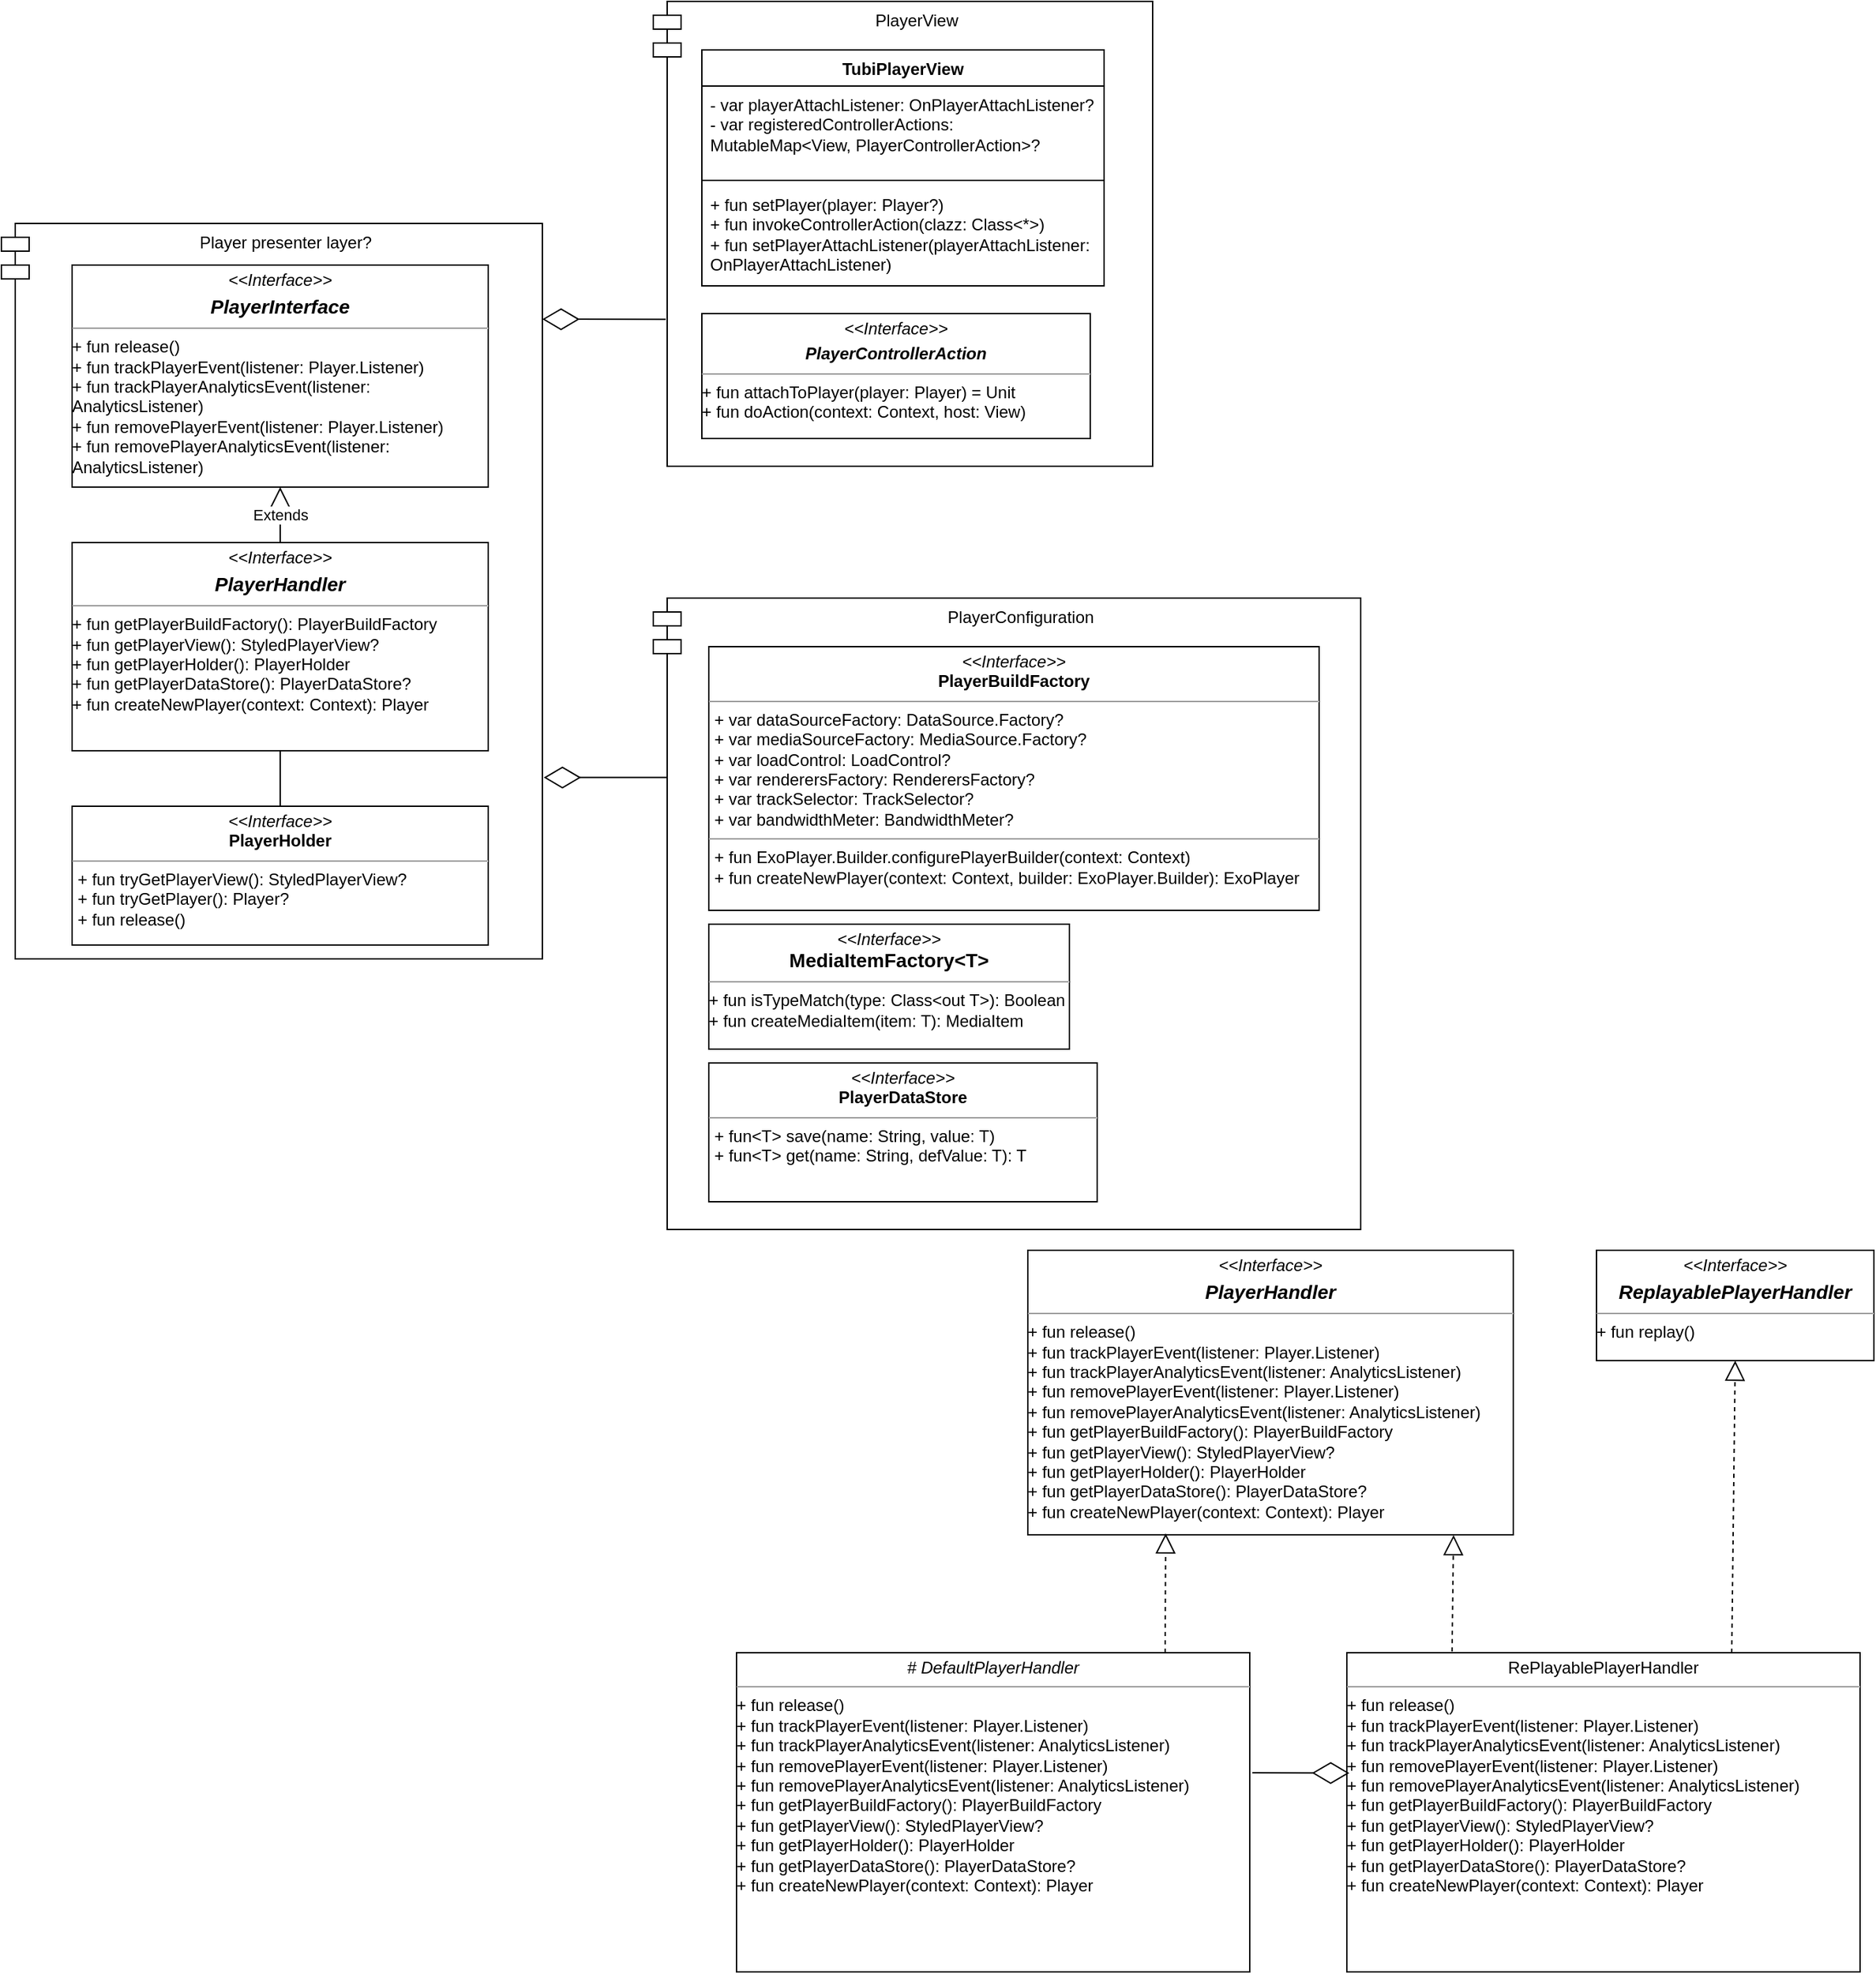 <mxfile version="21.3.8" type="github">
  <diagram name="Page-1" id="9f46799a-70d6-7492-0946-bef42562c5a5">
    <mxGraphModel dx="1793" dy="913" grid="1" gridSize="10" guides="1" tooltips="1" connect="1" arrows="1" fold="1" page="1" pageScale="1" pageWidth="1600" pageHeight="900" background="none" math="0" shadow="0">
      <root>
        <mxCell id="0" />
        <mxCell id="1" parent="0" />
        <mxCell id="xxVMOKm8zRHz8Rg9-nGw-23" value="Player presenter layer?" style="shape=module;align=left;spacingLeft=20;align=center;verticalAlign=top;whiteSpace=wrap;html=1;" vertex="1" parent="1">
          <mxGeometry x="70" y="180" width="390" height="530" as="geometry" />
        </mxCell>
        <mxCell id="xxVMOKm8zRHz8Rg9-nGw-22" value="PlayerView" style="shape=module;align=left;spacingLeft=20;align=center;verticalAlign=top;whiteSpace=wrap;html=1;" vertex="1" parent="1">
          <mxGeometry x="540" y="20" width="360" height="335" as="geometry" />
        </mxCell>
        <mxCell id="xxVMOKm8zRHz8Rg9-nGw-20" value="PlayerConfiguration" style="shape=module;align=left;spacingLeft=20;align=center;verticalAlign=top;whiteSpace=wrap;html=1;" vertex="1" parent="1">
          <mxGeometry x="540" y="450" width="510" height="455" as="geometry" />
        </mxCell>
        <mxCell id="xxVMOKm8zRHz8Rg9-nGw-7" value="&lt;p style=&quot;margin:0px;margin-top:4px;text-align:center;&quot;&gt;&lt;i&gt;&amp;lt;&amp;lt;Interface&amp;gt;&amp;gt;&lt;/i&gt;&lt;br&gt;&lt;b&gt;&lt;font style=&quot;font-size: 14px;&quot;&gt;MediaItemFactory&amp;lt;T&amp;gt;&lt;/font&gt;&lt;/b&gt;&lt;/p&gt;&lt;hr size=&quot;1&quot;&gt;&lt;div style=&quot;border-color: var(--border-color);&quot;&gt;+ fun isTypeMatch(type: Class&amp;lt;out T&amp;gt;): Boolean&lt;/div&gt;&lt;div style=&quot;border-color: var(--border-color);&quot;&gt;+ fun createMediaItem(item: T): MediaItem&lt;/div&gt;" style="verticalAlign=top;align=left;overflow=fill;fontSize=12;fontFamily=Helvetica;html=1;whiteSpace=wrap;" vertex="1" parent="1">
          <mxGeometry x="580" y="685" width="260" height="90" as="geometry" />
        </mxCell>
        <mxCell id="xxVMOKm8zRHz8Rg9-nGw-8" value="&lt;p style=&quot;margin:0px;margin-top:4px;text-align:center;&quot;&gt;&lt;i&gt;&amp;lt;&amp;lt;Interface&amp;gt;&amp;gt;&lt;/i&gt;&lt;br&gt;&lt;/p&gt;&lt;p style=&quot;margin:0px;margin-top:4px;text-align:center;&quot;&gt;&lt;i&gt;&lt;b&gt;&lt;font style=&quot;font-size: 14px;&quot;&gt;PlayerInterface&lt;/font&gt;&lt;/b&gt;&lt;/i&gt;&lt;/p&gt;&lt;hr size=&quot;1&quot;&gt;&lt;div style=&quot;border-color: var(--border-color);&quot;&gt;+&amp;nbsp;fun release()&lt;br style=&quot;border-color: var(--border-color);&quot;&gt;+ fun trackPlayerEvent(listener: Player.Listener)&lt;br style=&quot;border-color: var(--border-color);&quot;&gt;+&amp;nbsp;fun trackPlayerAnalyticsEvent(listener: AnalyticsListener)&lt;br style=&quot;border-color: var(--border-color);&quot;&gt;+&amp;nbsp;fun removePlayerEvent(listener: Player.Listener)&lt;br style=&quot;border-color: var(--border-color);&quot;&gt;+&amp;nbsp;fun removePlayerAnalyticsEvent(listener: AnalyticsListener)&lt;br&gt;&lt;/div&gt;" style="verticalAlign=top;align=left;overflow=fill;fontSize=12;fontFamily=Helvetica;html=1;whiteSpace=wrap;" vertex="1" parent="1">
          <mxGeometry x="121" y="210" width="300" height="160" as="geometry" />
        </mxCell>
        <mxCell id="xxVMOKm8zRHz8Rg9-nGw-9" value="&lt;p style=&quot;margin:0px;margin-top:4px;text-align:center;&quot;&gt;&lt;i&gt;&amp;lt;&amp;lt;Interface&amp;gt;&amp;gt;&lt;/i&gt;&lt;br&gt;&lt;/p&gt;&lt;p style=&quot;margin:0px;margin-top:4px;text-align:center;&quot;&gt;&lt;i&gt;&lt;b&gt;&lt;font style=&quot;font-size: 14px;&quot;&gt;PlayerHandler&lt;/font&gt;&lt;/b&gt;&lt;/i&gt;&lt;/p&gt;&lt;hr size=&quot;1&quot;&gt;&lt;div style=&quot;border-color: var(--border-color);&quot;&gt;&lt;div style=&quot;border-color: var(--border-color);&quot;&gt;+ fun getPlayerBuildFactory(): PlayerBuildFactory&lt;/div&gt;&lt;div style=&quot;border-color: var(--border-color);&quot;&gt;+ fun getPlayerView(): StyledPlayerView?&lt;/div&gt;&lt;div style=&quot;border-color: var(--border-color);&quot;&gt;+ fun getPlayerHolder(): PlayerHolder&lt;/div&gt;&lt;div style=&quot;border-color: var(--border-color);&quot;&gt;+ fun getPlayerDataStore(): PlayerDataStore?&lt;/div&gt;&lt;div style=&quot;border-color: var(--border-color);&quot;&gt;+ fun createNewPlayer(context: Context): Player&lt;/div&gt;&lt;/div&gt;" style="verticalAlign=top;align=left;overflow=fill;fontSize=12;fontFamily=Helvetica;html=1;whiteSpace=wrap;" vertex="1" parent="1">
          <mxGeometry x="121" y="410" width="300" height="150" as="geometry" />
        </mxCell>
        <mxCell id="xxVMOKm8zRHz8Rg9-nGw-11" value="&lt;p style=&quot;margin:0px;margin-top:4px;text-align:center;&quot;&gt;&lt;i&gt;&amp;lt;&amp;lt;Interface&amp;gt;&amp;gt;&lt;/i&gt;&lt;br&gt;&lt;b&gt;PlayerBuildFactory&lt;/b&gt;&lt;/p&gt;&lt;hr size=&quot;1&quot;&gt;&lt;p style=&quot;margin:0px;margin-left:4px;&quot;&gt;+ var dataSourceFactory: DataSource.Factory?&lt;/p&gt;&lt;p style=&quot;margin:0px;margin-left:4px;&quot;&gt;+ var mediaSourceFactory: MediaSource.Factory?&lt;/p&gt;&lt;p style=&quot;margin:0px;margin-left:4px;&quot;&gt;+ var loadControl: LoadControl?&lt;/p&gt;&lt;p style=&quot;margin:0px;margin-left:4px;&quot;&gt;+ var renderersFactory: RenderersFactory?&lt;/p&gt;&lt;p style=&quot;margin:0px;margin-left:4px;&quot;&gt;+ var trackSelector: TrackSelector?&lt;/p&gt;&lt;p style=&quot;margin:0px;margin-left:4px;&quot;&gt;+ var bandwidthMeter: BandwidthMeter?&lt;/p&gt;&lt;hr size=&quot;1&quot;&gt;&lt;p style=&quot;margin:0px;margin-left:4px;&quot;&gt;+ fun ExoPlayer.Builder.configurePlayerBuilder(context: Context)&lt;br&gt;+ fun createNewPlayer(context: Context, builder: ExoPlayer.Builder): ExoPlayer&lt;/p&gt;" style="verticalAlign=top;align=left;overflow=fill;fontSize=12;fontFamily=Helvetica;html=1;whiteSpace=wrap;" vertex="1" parent="1">
          <mxGeometry x="580" y="485" width="440" height="190" as="geometry" />
        </mxCell>
        <mxCell id="xxVMOKm8zRHz8Rg9-nGw-12" value="&lt;p style=&quot;margin:0px;margin-top:4px;text-align:center;&quot;&gt;&lt;i&gt;&amp;lt;&amp;lt;Interface&amp;gt;&amp;gt;&lt;/i&gt;&lt;br&gt;&lt;b&gt;PlayerHolder&lt;/b&gt;&lt;/p&gt;&lt;hr size=&quot;1&quot;&gt;&lt;p style=&quot;margin:0px;margin-left:4px;&quot;&gt;+ fun tryGetPlayerView(): StyledPlayerView?&lt;/p&gt;&lt;p style=&quot;margin:0px;margin-left:4px;&quot;&gt;+ fun tryGetPlayer(): Player?&lt;/p&gt;&lt;p style=&quot;margin:0px;margin-left:4px;&quot;&gt;+ fun release()&lt;/p&gt;" style="verticalAlign=top;align=left;overflow=fill;fontSize=12;fontFamily=Helvetica;html=1;whiteSpace=wrap;" vertex="1" parent="1">
          <mxGeometry x="121" y="600" width="300" height="100" as="geometry" />
        </mxCell>
        <mxCell id="xxVMOKm8zRHz8Rg9-nGw-14" value="TubiPlayerView" style="swimlane;fontStyle=1;align=center;verticalAlign=top;childLayout=stackLayout;horizontal=1;startSize=26;horizontalStack=0;resizeParent=1;resizeParentMax=0;resizeLast=0;collapsible=1;marginBottom=0;whiteSpace=wrap;html=1;" vertex="1" parent="1">
          <mxGeometry x="575" y="55" width="290" height="170" as="geometry" />
        </mxCell>
        <mxCell id="xxVMOKm8zRHz8Rg9-nGw-15" value="&lt;div&gt;- var playerAttachListener: OnPlayerAttachListener?&lt;/div&gt;&lt;div&gt;- var registeredControllerActions: MutableMap&amp;lt;View, PlayerControllerAction&amp;gt;?&lt;/div&gt;" style="text;strokeColor=none;fillColor=none;align=left;verticalAlign=top;spacingLeft=4;spacingRight=4;overflow=hidden;rotatable=0;points=[[0,0.5],[1,0.5]];portConstraint=eastwest;whiteSpace=wrap;html=1;" vertex="1" parent="xxVMOKm8zRHz8Rg9-nGw-14">
          <mxGeometry y="26" width="290" height="64" as="geometry" />
        </mxCell>
        <mxCell id="xxVMOKm8zRHz8Rg9-nGw-16" value="" style="line;strokeWidth=1;fillColor=none;align=left;verticalAlign=middle;spacingTop=-1;spacingLeft=3;spacingRight=3;rotatable=0;labelPosition=right;points=[];portConstraint=eastwest;strokeColor=inherit;" vertex="1" parent="xxVMOKm8zRHz8Rg9-nGw-14">
          <mxGeometry y="90" width="290" height="8" as="geometry" />
        </mxCell>
        <mxCell id="xxVMOKm8zRHz8Rg9-nGw-17" value="&lt;div&gt;+ fun setPlayer(player: Player?)&lt;/div&gt;&lt;div&gt;+ fun invokeControllerAction(clazz: Class&amp;lt;*&amp;gt;)&lt;/div&gt;&lt;div&gt;+ fun setPlayerAttachListener(playerAttachListener: OnPlayerAttachListener)&lt;/div&gt;" style="text;strokeColor=none;fillColor=none;align=left;verticalAlign=top;spacingLeft=4;spacingRight=4;overflow=hidden;rotatable=0;points=[[0,0.5],[1,0.5]];portConstraint=eastwest;whiteSpace=wrap;html=1;" vertex="1" parent="xxVMOKm8zRHz8Rg9-nGw-14">
          <mxGeometry y="98" width="290" height="72" as="geometry" />
        </mxCell>
        <mxCell id="xxVMOKm8zRHz8Rg9-nGw-18" value="&lt;p style=&quot;margin:0px;margin-top:4px;text-align:center;&quot;&gt;&lt;i&gt;&amp;lt;&amp;lt;Interface&amp;gt;&amp;gt;&lt;/i&gt;&lt;br&gt;&lt;/p&gt;&lt;p style=&quot;margin:0px;margin-top:4px;text-align:center;&quot;&gt;&lt;b&gt;&lt;i&gt;PlayerControllerAction&lt;/i&gt;&lt;/b&gt;&lt;br&gt;&lt;/p&gt;&lt;hr size=&quot;1&quot;&gt;&lt;div style=&quot;border-color: var(--border-color);&quot;&gt;&lt;div style=&quot;border-color: var(--border-color);&quot;&gt;&lt;div style=&quot;border-color: var(--border-color);&quot;&gt;+ fun attachToPlayer(player: Player) = Unit&lt;/div&gt;&lt;div style=&quot;border-color: var(--border-color);&quot;&gt;+ fun doAction(context: Context, host: View)&lt;/div&gt;&lt;/div&gt;&lt;/div&gt;" style="verticalAlign=top;align=left;overflow=fill;fontSize=12;fontFamily=Helvetica;html=1;whiteSpace=wrap;" vertex="1" parent="1">
          <mxGeometry x="575" y="245" width="280" height="90" as="geometry" />
        </mxCell>
        <mxCell id="xxVMOKm8zRHz8Rg9-nGw-21" value="&lt;p style=&quot;margin:0px;margin-top:4px;text-align:center;&quot;&gt;&lt;i&gt;&amp;lt;&amp;lt;Interface&amp;gt;&amp;gt;&lt;/i&gt;&lt;br&gt;&lt;b&gt;PlayerDataStore&lt;/b&gt;&lt;/p&gt;&lt;hr size=&quot;1&quot;&gt;&lt;p style=&quot;margin:0px;margin-left:4px;&quot;&gt;+ fun&amp;lt;T&amp;gt; save(name: String, value: T)&lt;/p&gt;&lt;p style=&quot;margin:0px;margin-left:4px;&quot;&gt;+ fun&amp;lt;T&amp;gt; get(name: String, defValue: T): T&lt;/p&gt;" style="verticalAlign=top;align=left;overflow=fill;fontSize=12;fontFamily=Helvetica;html=1;whiteSpace=wrap;" vertex="1" parent="1">
          <mxGeometry x="580" y="785" width="280" height="100" as="geometry" />
        </mxCell>
        <mxCell id="xxVMOKm8zRHz8Rg9-nGw-24" value="Extends" style="endArrow=block;endSize=16;endFill=0;html=1;rounded=0;exitX=0.5;exitY=0;exitDx=0;exitDy=0;" edge="1" parent="1" source="xxVMOKm8zRHz8Rg9-nGw-9" target="xxVMOKm8zRHz8Rg9-nGw-8">
          <mxGeometry width="160" relative="1" as="geometry">
            <mxPoint x="479" y="350" as="sourcePoint" />
            <mxPoint x="639" y="350" as="targetPoint" />
          </mxGeometry>
        </mxCell>
        <mxCell id="xxVMOKm8zRHz8Rg9-nGw-25" value="" style="endArrow=none;html=1;edgeStyle=orthogonalEdgeStyle;rounded=0;exitX=0.5;exitY=1;exitDx=0;exitDy=0;entryX=0.5;entryY=0;entryDx=0;entryDy=0;" edge="1" parent="1" source="xxVMOKm8zRHz8Rg9-nGw-9" target="xxVMOKm8zRHz8Rg9-nGw-12">
          <mxGeometry relative="1" as="geometry">
            <mxPoint x="359" y="690" as="sourcePoint" />
            <mxPoint x="459" y="485" as="targetPoint" />
          </mxGeometry>
        </mxCell>
        <mxCell id="xxVMOKm8zRHz8Rg9-nGw-30" value="" style="endArrow=diamondThin;endFill=0;endSize=24;html=1;rounded=0;exitX=0.025;exitY=0.684;exitDx=0;exitDy=0;exitPerimeter=0;" edge="1" parent="1" source="xxVMOKm8zRHz8Rg9-nGw-22">
          <mxGeometry width="160" relative="1" as="geometry">
            <mxPoint x="200" y="90" as="sourcePoint" />
            <mxPoint x="460" y="249" as="targetPoint" />
          </mxGeometry>
        </mxCell>
        <mxCell id="xxVMOKm8zRHz8Rg9-nGw-31" value="" style="endArrow=diamondThin;endFill=0;endSize=24;html=1;rounded=0;exitX=0.025;exitY=0.684;exitDx=0;exitDy=0;exitPerimeter=0;" edge="1" parent="1">
          <mxGeometry width="160" relative="1" as="geometry">
            <mxPoint x="550" y="579.29" as="sourcePoint" />
            <mxPoint x="461" y="579.29" as="targetPoint" />
          </mxGeometry>
        </mxCell>
        <mxCell id="xxVMOKm8zRHz8Rg9-nGw-32" value="&lt;p style=&quot;margin:0px;margin-top:4px;text-align:center;&quot;&gt;&lt;i&gt;&amp;lt;&amp;lt;Interface&amp;gt;&amp;gt;&lt;/i&gt;&lt;br&gt;&lt;/p&gt;&lt;p style=&quot;margin:0px;margin-top:4px;text-align:center;&quot;&gt;&lt;i&gt;&lt;b&gt;&lt;font style=&quot;font-size: 14px;&quot;&gt;PlayerHandler&lt;/font&gt;&lt;/b&gt;&lt;/i&gt;&lt;/p&gt;&lt;hr size=&quot;1&quot;&gt;&lt;div style=&quot;border-color: var(--border-color);&quot;&gt;&lt;div style=&quot;border-color: var(--border-color);&quot;&gt;+&amp;nbsp;fun release()&lt;br style=&quot;border-color: var(--border-color);&quot;&gt;+ fun trackPlayerEvent(listener: Player.Listener)&lt;br style=&quot;border-color: var(--border-color);&quot;&gt;+&amp;nbsp;fun trackPlayerAnalyticsEvent(listener: AnalyticsListener)&lt;br style=&quot;border-color: var(--border-color);&quot;&gt;+&amp;nbsp;fun removePlayerEvent(listener: Player.Listener)&lt;br style=&quot;border-color: var(--border-color);&quot;&gt;+&amp;nbsp;fun removePlayerAnalyticsEvent(listener: AnalyticsListener)&lt;br&gt;&lt;/div&gt;&lt;div style=&quot;border-color: var(--border-color);&quot;&gt;+ fun getPlayerBuildFactory(): PlayerBuildFactory&lt;/div&gt;&lt;div style=&quot;border-color: var(--border-color);&quot;&gt;+ fun getPlayerView(): StyledPlayerView?&lt;/div&gt;&lt;div style=&quot;border-color: var(--border-color);&quot;&gt;+ fun getPlayerHolder(): PlayerHolder&lt;/div&gt;&lt;div style=&quot;border-color: var(--border-color);&quot;&gt;+ fun getPlayerDataStore(): PlayerDataStore?&lt;/div&gt;&lt;div style=&quot;border-color: var(--border-color);&quot;&gt;+ fun createNewPlayer(context: Context): Player&lt;/div&gt;&lt;/div&gt;" style="verticalAlign=top;align=left;overflow=fill;fontSize=12;fontFamily=Helvetica;html=1;whiteSpace=wrap;" vertex="1" parent="1">
          <mxGeometry x="810" y="920" width="350" height="205" as="geometry" />
        </mxCell>
        <mxCell id="xxVMOKm8zRHz8Rg9-nGw-33" value="&lt;p style=&quot;margin:0px;margin-top:4px;text-align:center;&quot;&gt;&lt;i&gt;# DefaultPlayerHandler&lt;/i&gt;&lt;/p&gt;&lt;hr size=&quot;1&quot;&gt;&lt;div style=&quot;border-color: var(--border-color);&quot;&gt;&lt;div style=&quot;border-color: var(--border-color);&quot;&gt;+&amp;nbsp;fun release()&lt;br style=&quot;border-color: var(--border-color);&quot;&gt;+ fun trackPlayerEvent(listener: Player.Listener)&lt;br style=&quot;border-color: var(--border-color);&quot;&gt;+&amp;nbsp;fun trackPlayerAnalyticsEvent(listener: AnalyticsListener)&lt;br style=&quot;border-color: var(--border-color);&quot;&gt;+&amp;nbsp;fun removePlayerEvent(listener: Player.Listener)&lt;br style=&quot;border-color: var(--border-color);&quot;&gt;+&amp;nbsp;fun removePlayerAnalyticsEvent(listener: AnalyticsListener)&lt;br&gt;&lt;/div&gt;&lt;div style=&quot;border-color: var(--border-color);&quot;&gt;+ fun getPlayerBuildFactory(): PlayerBuildFactory&lt;/div&gt;&lt;div style=&quot;border-color: var(--border-color);&quot;&gt;+ fun getPlayerView(): StyledPlayerView?&lt;/div&gt;&lt;div style=&quot;border-color: var(--border-color);&quot;&gt;+ fun getPlayerHolder(): PlayerHolder&lt;/div&gt;&lt;div style=&quot;border-color: var(--border-color);&quot;&gt;+ fun getPlayerDataStore(): PlayerDataStore?&lt;/div&gt;&lt;div style=&quot;border-color: var(--border-color);&quot;&gt;+ fun createNewPlayer(context: Context): Player&lt;/div&gt;&lt;/div&gt;" style="verticalAlign=top;align=left;overflow=fill;fontSize=12;fontFamily=Helvetica;html=1;whiteSpace=wrap;" vertex="1" parent="1">
          <mxGeometry x="600" y="1210" width="370" height="230" as="geometry" />
        </mxCell>
        <mxCell id="xxVMOKm8zRHz8Rg9-nGw-34" value="" style="endArrow=block;dashed=1;endFill=0;endSize=12;html=1;rounded=0;entryX=0.284;entryY=0.995;entryDx=0;entryDy=0;entryPerimeter=0;" edge="1" parent="1" target="xxVMOKm8zRHz8Rg9-nGw-32">
          <mxGeometry width="160" relative="1" as="geometry">
            <mxPoint x="909" y="1210" as="sourcePoint" />
            <mxPoint x="1155" y="1230" as="targetPoint" />
          </mxGeometry>
        </mxCell>
        <mxCell id="xxVMOKm8zRHz8Rg9-nGw-35" value="&lt;p style=&quot;margin:0px;margin-top:4px;text-align:center;&quot;&gt;RePlayablePlayerHandler&lt;/p&gt;&lt;hr size=&quot;1&quot;&gt;&lt;div style=&quot;border-color: var(--border-color);&quot;&gt;&lt;div style=&quot;border-color: var(--border-color);&quot;&gt;+&amp;nbsp;fun release()&lt;br style=&quot;border-color: var(--border-color);&quot;&gt;+ fun trackPlayerEvent(listener: Player.Listener)&lt;br style=&quot;border-color: var(--border-color);&quot;&gt;+&amp;nbsp;fun trackPlayerAnalyticsEvent(listener: AnalyticsListener)&lt;br style=&quot;border-color: var(--border-color);&quot;&gt;+&amp;nbsp;fun removePlayerEvent(listener: Player.Listener)&lt;br style=&quot;border-color: var(--border-color);&quot;&gt;+&amp;nbsp;fun removePlayerAnalyticsEvent(listener: AnalyticsListener)&lt;br&gt;&lt;/div&gt;&lt;div style=&quot;border-color: var(--border-color);&quot;&gt;+ fun getPlayerBuildFactory(): PlayerBuildFactory&lt;/div&gt;&lt;div style=&quot;border-color: var(--border-color);&quot;&gt;+ fun getPlayerView(): StyledPlayerView?&lt;/div&gt;&lt;div style=&quot;border-color: var(--border-color);&quot;&gt;+ fun getPlayerHolder(): PlayerHolder&lt;/div&gt;&lt;div style=&quot;border-color: var(--border-color);&quot;&gt;+ fun getPlayerDataStore(): PlayerDataStore?&lt;/div&gt;&lt;div style=&quot;border-color: var(--border-color);&quot;&gt;+ fun createNewPlayer(context: Context): Player&lt;/div&gt;&lt;/div&gt;" style="verticalAlign=top;align=left;overflow=fill;fontSize=12;fontFamily=Helvetica;html=1;whiteSpace=wrap;" vertex="1" parent="1">
          <mxGeometry x="1040" y="1210" width="370" height="230" as="geometry" />
        </mxCell>
        <mxCell id="xxVMOKm8zRHz8Rg9-nGw-36" value="&lt;p style=&quot;margin:0px;margin-top:4px;text-align:center;&quot;&gt;&lt;i&gt;&amp;lt;&amp;lt;Interface&amp;gt;&amp;gt;&lt;/i&gt;&lt;br&gt;&lt;/p&gt;&lt;p style=&quot;margin:0px;margin-top:4px;text-align:center;&quot;&gt;&lt;i&gt;&lt;b&gt;&lt;font style=&quot;font-size: 14px;&quot;&gt;ReplayablePlayerHandler&lt;/font&gt;&lt;/b&gt;&lt;/i&gt;&lt;/p&gt;&lt;hr size=&quot;1&quot;&gt;&lt;div style=&quot;border-color: var(--border-color);&quot;&gt;&lt;div style=&quot;border-color: var(--border-color);&quot;&gt;+&amp;nbsp;fun replay()&lt;/div&gt;&lt;/div&gt;" style="verticalAlign=top;align=left;overflow=fill;fontSize=12;fontFamily=Helvetica;html=1;whiteSpace=wrap;" vertex="1" parent="1">
          <mxGeometry x="1220" y="920" width="200" height="79.5" as="geometry" />
        </mxCell>
        <mxCell id="xxVMOKm8zRHz8Rg9-nGw-37" value="" style="endArrow=block;dashed=1;endFill=0;endSize=12;html=1;rounded=0;exitX=0.75;exitY=0;exitDx=0;exitDy=0;entryX=0.5;entryY=1;entryDx=0;entryDy=0;" edge="1" parent="1" source="xxVMOKm8zRHz8Rg9-nGw-35" target="xxVMOKm8zRHz8Rg9-nGw-36">
          <mxGeometry width="160" relative="1" as="geometry">
            <mxPoint x="1216" y="1118" as="sourcePoint" />
            <mxPoint x="1378" y="1004" as="targetPoint" />
          </mxGeometry>
        </mxCell>
        <mxCell id="xxVMOKm8zRHz8Rg9-nGw-38" value="" style="endArrow=block;dashed=1;endFill=0;endSize=12;html=1;rounded=0;exitX=0.205;exitY=-0.004;exitDx=0;exitDy=0;exitPerimeter=0;entryX=0.877;entryY=1.001;entryDx=0;entryDy=0;entryPerimeter=0;" edge="1" parent="1" source="xxVMOKm8zRHz8Rg9-nGw-35" target="xxVMOKm8zRHz8Rg9-nGw-32">
          <mxGeometry width="160" relative="1" as="geometry">
            <mxPoint x="1226" y="1190" as="sourcePoint" />
            <mxPoint x="1226" y="1132.5" as="targetPoint" />
          </mxGeometry>
        </mxCell>
        <mxCell id="xxVMOKm8zRHz8Rg9-nGw-40" value="" style="endArrow=diamondThin;endFill=0;endSize=24;html=1;rounded=0;entryX=0.005;entryY=0.377;entryDx=0;entryDy=0;entryPerimeter=0;exitX=1.005;exitY=0.376;exitDx=0;exitDy=0;exitPerimeter=0;" edge="1" parent="1" source="xxVMOKm8zRHz8Rg9-nGw-33" target="xxVMOKm8zRHz8Rg9-nGw-35">
          <mxGeometry width="160" relative="1" as="geometry">
            <mxPoint x="980" y="1297" as="sourcePoint" />
            <mxPoint x="1030" y="1320" as="targetPoint" />
          </mxGeometry>
        </mxCell>
      </root>
    </mxGraphModel>
  </diagram>
</mxfile>
